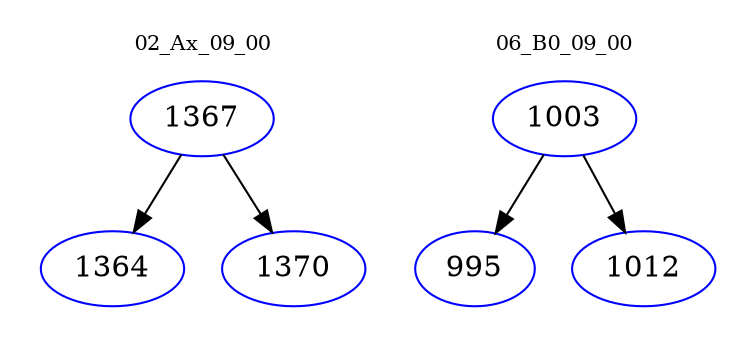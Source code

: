 digraph{
subgraph cluster_0 {
color = white
label = "02_Ax_09_00";
fontsize=10;
T0_1367 [label="1367", color="blue"]
T0_1367 -> T0_1364 [color="black"]
T0_1364 [label="1364", color="blue"]
T0_1367 -> T0_1370 [color="black"]
T0_1370 [label="1370", color="blue"]
}
subgraph cluster_1 {
color = white
label = "06_B0_09_00";
fontsize=10;
T1_1003 [label="1003", color="blue"]
T1_1003 -> T1_995 [color="black"]
T1_995 [label="995", color="blue"]
T1_1003 -> T1_1012 [color="black"]
T1_1012 [label="1012", color="blue"]
}
}
